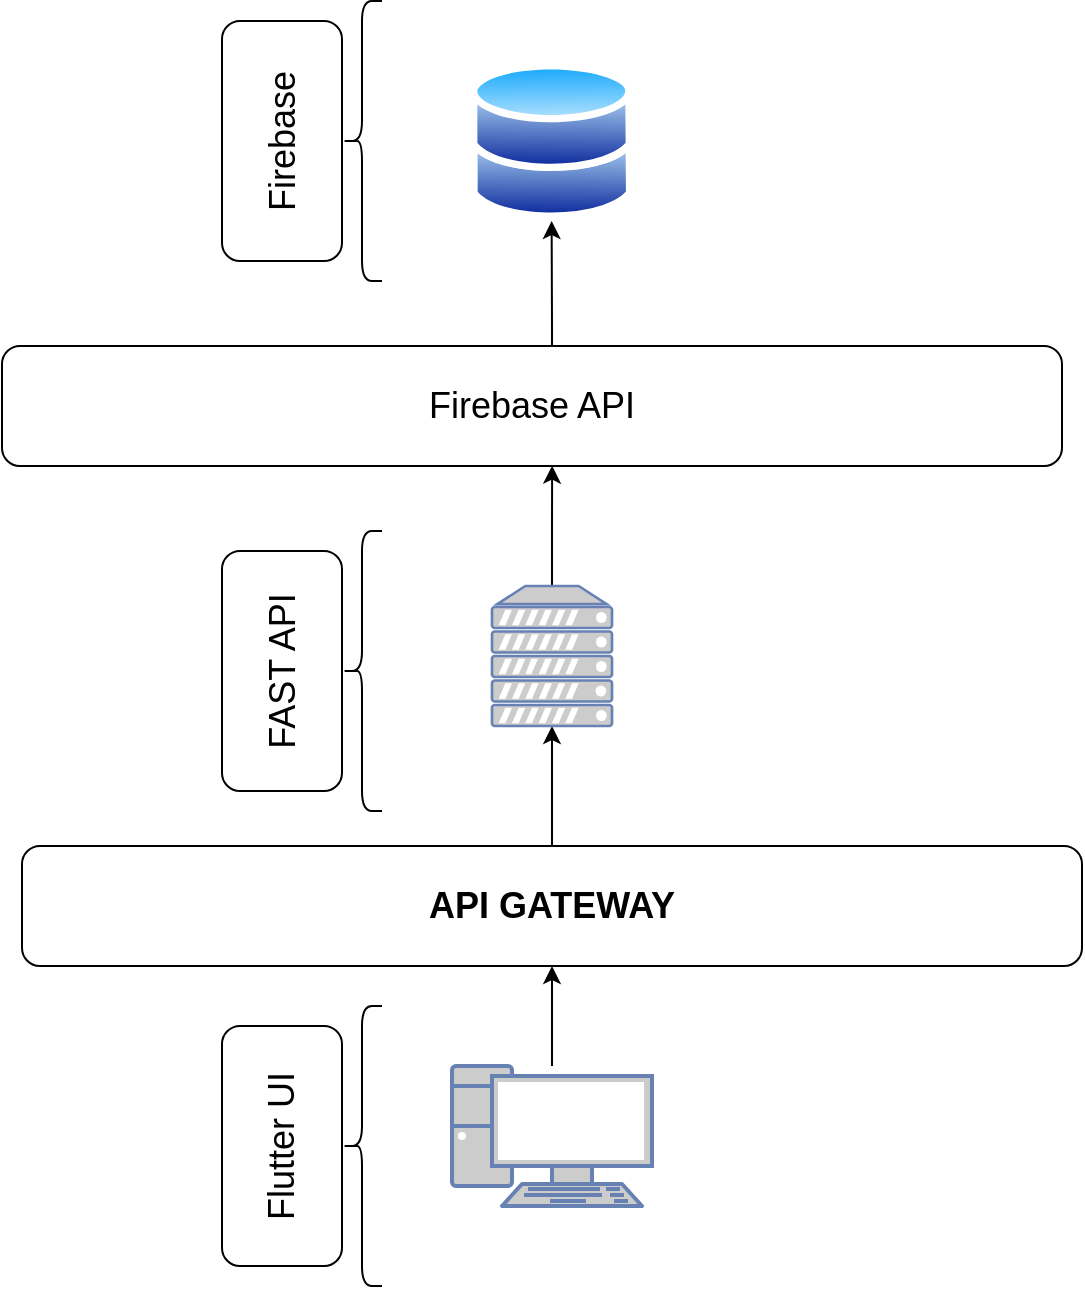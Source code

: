 <mxfile version="21.3.0" type="device">
  <diagram name="Page-1" id="wLWwsIs3LlqNNr_Zoykg">
    <mxGraphModel dx="1050" dy="1673" grid="1" gridSize="10" guides="1" tooltips="1" connect="1" arrows="1" fold="1" page="1" pageScale="1" pageWidth="850" pageHeight="1100" math="0" shadow="0">
      <root>
        <mxCell id="0" />
        <mxCell id="1" parent="0" />
        <mxCell id="4pM_pSYZhl9twTx9a7B7-6" style="edgeStyle=orthogonalEdgeStyle;rounded=0;orthogonalLoop=1;jettySize=auto;html=1;entryX=0.5;entryY=1;entryDx=0;entryDy=0;" parent="1" source="4pM_pSYZhl9twTx9a7B7-1" target="4pM_pSYZhl9twTx9a7B7-2" edge="1">
          <mxGeometry relative="1" as="geometry" />
        </mxCell>
        <mxCell id="4pM_pSYZhl9twTx9a7B7-1" value="" style="fontColor=#0066CC;verticalAlign=top;verticalLabelPosition=bottom;labelPosition=center;align=center;html=1;outlineConnect=0;fillColor=#CCCCCC;strokeColor=#6881B3;gradientColor=none;gradientDirection=north;strokeWidth=2;shape=mxgraph.networks.pc;" parent="1" vertex="1">
          <mxGeometry x="375" y="-270" width="100" height="70" as="geometry" />
        </mxCell>
        <mxCell id="4pM_pSYZhl9twTx9a7B7-7" style="edgeStyle=orthogonalEdgeStyle;rounded=0;orthogonalLoop=1;jettySize=auto;html=1;entryX=0.5;entryY=1;entryDx=0;entryDy=0;entryPerimeter=0;" parent="1" source="4pM_pSYZhl9twTx9a7B7-2" target="4pM_pSYZhl9twTx9a7B7-3" edge="1">
          <mxGeometry relative="1" as="geometry" />
        </mxCell>
        <mxCell id="4pM_pSYZhl9twTx9a7B7-2" value="&lt;b&gt;&lt;font style=&quot;font-size: 18px;&quot;&gt;API GATEWAY&lt;/font&gt;&lt;/b&gt;" style="rounded=1;whiteSpace=wrap;html=1;" parent="1" vertex="1">
          <mxGeometry x="160" y="-380" width="530" height="60" as="geometry" />
        </mxCell>
        <mxCell id="4pM_pSYZhl9twTx9a7B7-8" style="edgeStyle=orthogonalEdgeStyle;rounded=0;orthogonalLoop=1;jettySize=auto;html=1;entryX=0.519;entryY=0.997;entryDx=0;entryDy=0;entryPerimeter=0;" parent="1" source="4pM_pSYZhl9twTx9a7B7-3" target="4pM_pSYZhl9twTx9a7B7-4" edge="1">
          <mxGeometry relative="1" as="geometry" />
        </mxCell>
        <mxCell id="4pM_pSYZhl9twTx9a7B7-3" value="" style="fontColor=#0066CC;verticalAlign=top;verticalLabelPosition=bottom;labelPosition=center;align=center;html=1;outlineConnect=0;fillColor=#CCCCCC;strokeColor=#6881B3;gradientColor=none;gradientDirection=north;strokeWidth=2;shape=mxgraph.networks.server;" parent="1" vertex="1">
          <mxGeometry x="395" y="-510" width="60" height="70" as="geometry" />
        </mxCell>
        <mxCell id="4pM_pSYZhl9twTx9a7B7-11" style="edgeStyle=orthogonalEdgeStyle;rounded=0;orthogonalLoop=1;jettySize=auto;html=1;" parent="1" source="4pM_pSYZhl9twTx9a7B7-4" target="4pM_pSYZhl9twTx9a7B7-5" edge="1">
          <mxGeometry relative="1" as="geometry">
            <Array as="points">
              <mxPoint x="425" y="-640" />
              <mxPoint x="425" y="-640" />
            </Array>
          </mxGeometry>
        </mxCell>
        <mxCell id="4pM_pSYZhl9twTx9a7B7-4" value="Firebase API" style="rounded=1;whiteSpace=wrap;html=1;fontSize=18;" parent="1" vertex="1">
          <mxGeometry x="150" y="-630" width="530" height="60" as="geometry" />
        </mxCell>
        <mxCell id="4pM_pSYZhl9twTx9a7B7-5" value="" style="aspect=fixed;perimeter=ellipsePerimeter;html=1;align=center;shadow=0;dashed=0;spacingTop=3;image;image=img/lib/active_directory/databases.svg;fontSize=18;" parent="1" vertex="1">
          <mxGeometry x="384" y="-772.5" width="81.63" height="80" as="geometry" />
        </mxCell>
        <mxCell id="MAVo67KAV4XR6O4k-M7F-1" value="" style="shape=curlyBracket;whiteSpace=wrap;html=1;rounded=1;labelPosition=left;verticalLabelPosition=middle;align=right;verticalAlign=middle;fontSize=18;" vertex="1" parent="1">
          <mxGeometry x="320" y="-537.5" width="20" height="140" as="geometry" />
        </mxCell>
        <mxCell id="MAVo67KAV4XR6O4k-M7F-2" value="FAST API" style="rounded=1;whiteSpace=wrap;html=1;fontSize=18;rotation=-90;" vertex="1" parent="1">
          <mxGeometry x="230" y="-497.5" width="120" height="60" as="geometry" />
        </mxCell>
        <mxCell id="MAVo67KAV4XR6O4k-M7F-3" value="" style="shape=curlyBracket;whiteSpace=wrap;html=1;rounded=1;labelPosition=left;verticalLabelPosition=middle;align=right;verticalAlign=middle;fontSize=18;" vertex="1" parent="1">
          <mxGeometry x="320" y="-802.5" width="20" height="140" as="geometry" />
        </mxCell>
        <mxCell id="MAVo67KAV4XR6O4k-M7F-4" value="Firebase" style="rounded=1;whiteSpace=wrap;html=1;fontSize=18;rotation=-90;" vertex="1" parent="1">
          <mxGeometry x="230" y="-762.5" width="120" height="60" as="geometry" />
        </mxCell>
        <mxCell id="MAVo67KAV4XR6O4k-M7F-5" value="" style="shape=curlyBracket;whiteSpace=wrap;html=1;rounded=1;labelPosition=left;verticalLabelPosition=middle;align=right;verticalAlign=middle;fontSize=18;" vertex="1" parent="1">
          <mxGeometry x="320" y="-300" width="20" height="140" as="geometry" />
        </mxCell>
        <mxCell id="MAVo67KAV4XR6O4k-M7F-6" value="Flutter UI" style="rounded=1;whiteSpace=wrap;html=1;fontSize=18;rotation=-90;" vertex="1" parent="1">
          <mxGeometry x="230" y="-260" width="120" height="60" as="geometry" />
        </mxCell>
      </root>
    </mxGraphModel>
  </diagram>
</mxfile>
